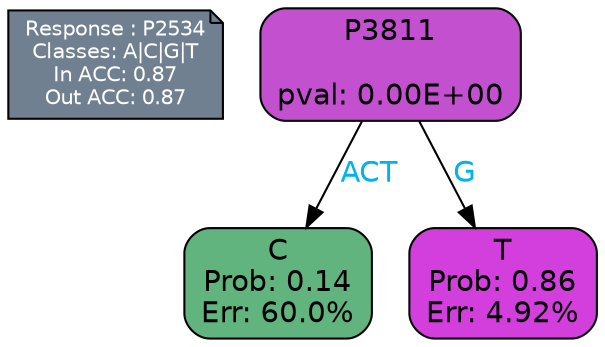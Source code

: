 digraph Tree {
node [shape=box, style="filled, rounded", color="black", fontname=helvetica] ;
graph [ranksep=equally, splines=polylines, bgcolor=transparent, dpi=600] ;
edge [fontname=helvetica] ;
LEGEND [label="Response : P2534
Classes: A|C|G|T
In ACC: 0.87
Out ACC: 0.87
",shape=note,align=left,style=filled,fillcolor="slategray",fontcolor="white",fontsize=10];1 [label="P3811

pval: 0.00E+00", fillcolor="#c250cf"] ;
2 [label="C
Prob: 0.14
Err: 60.0%", fillcolor="#61b47d"] ;
3 [label="T
Prob: 0.86
Err: 4.92%", fillcolor="#d23fdc"] ;
1 -> 2 [label="ACT",fontcolor=deepskyblue2] ;
1 -> 3 [label="G",fontcolor=deepskyblue2] ;
{rank = same; 2;3;}{rank = same; LEGEND;1;}}